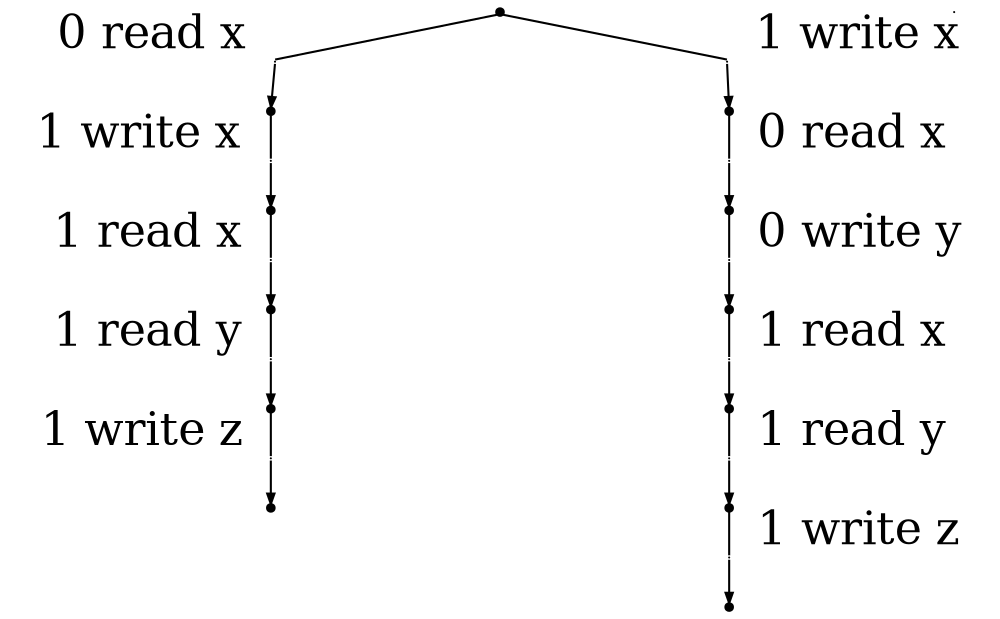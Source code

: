 digraph "" {
	graph [directed=True,
		dpi=300,
		forcelabels=True,
		nodesep=3,
		ordering=out,
		rankdir=TB,
		ranksep=0.3,
		"strict"=False
	];
	node [color=black,
		fillcolor=black,
		fixedsize=true,
		fontsize=22,
		height=.05,
		label="\N",
		shape=point,
		style=filled,
		width=.05
	];
	edge [arrowsize=0.5,
		color=black,
		fontname="Ubuntu Code",
		fontsize=22,
		penwidth=1,
		weight=100
	];
	s	 [label=""];
	"_instr_s.0"	 [width=0,
		xlabel="  0 read x  "];
	s -> "_instr_s.0"	 [dir=none];
	"_instr_s.1"	 [width=0,
		xlabel="  1 write x  "];
	s -> "_instr_s.1"	 [dir=none];
	_instr_s	 [width=0];
	"s.0"	 [label=""];
	"_instr_s.0.1"	 [width=0,
		xlabel="  1 write x  "];
	"s.0" -> "_instr_s.0.1"	 [dir=none];
	"_instr_s.0" -> "s.0";
	"s.0.1"	 [label=""];
	"_instr_s.0.1.1"	 [width=0,
		xlabel="  1 read x  "];
	"s.0.1" -> "_instr_s.0.1.1"	 [dir=none];
	"_instr_s.0.1" -> "s.0.1";
	"s.0.1.1"	 [label=""];
	"_instr_s.0.1.1.1"	 [width=0,
		xlabel="  1 read y  "];
	"s.0.1.1" -> "_instr_s.0.1.1.1"	 [dir=none];
	"_instr_s.0.1.1" -> "s.0.1.1";
	"s.0.1.1.1"	 [label=""];
	"_instr_s.0.1.1.1.1"	 [width=0,
		xlabel="  1 write z  "];
	"s.0.1.1.1" -> "_instr_s.0.1.1.1.1"	 [dir=none];
	"_instr_s.0.1.1.1" -> "s.0.1.1.1";
	"s.0.1.1.1.1"	 [label=""];
	"_instr_s.0.1.1.1.1" -> "s.0.1.1.1.1";
	"s.1"	 [label=""];
	"_instr_s.1.0"	 [width=0,
		xlabel="  0 read x  "];
	"s.1" -> "_instr_s.1.0"	 [dir=none];
	"_instr_s.1" -> "s.1";
	"s.1.0"	 [label=""];
	"_instr_s.1.0.0"	 [width=0,
		xlabel="  0 write y  "];
	"s.1.0" -> "_instr_s.1.0.0"	 [dir=none];
	"_instr_s.1.0" -> "s.1.0";
	"s.1.0.0"	 [label=""];
	"_instr_s.1.0.0.1"	 [width=0,
		xlabel="  1 read x  "];
	"s.1.0.0" -> "_instr_s.1.0.0.1"	 [dir=none];
	"_instr_s.1.0.0" -> "s.1.0.0";
	"s.1.0.0.1"	 [label=""];
	"_instr_s.1.0.0.1.1"	 [width=0,
		xlabel="  1 read y  "];
	"s.1.0.0.1" -> "_instr_s.1.0.0.1.1"	 [dir=none];
	"_instr_s.1.0.0.1" -> "s.1.0.0.1";
	"s.1.0.0.1.1"	 [label=""];
	"_instr_s.1.0.0.1.1.1"	 [width=0,
		xlabel="  1 write z  "];
	"s.1.0.0.1.1" -> "_instr_s.1.0.0.1.1.1"	 [dir=none];
	"_instr_s.1.0.0.1.1" -> "s.1.0.0.1.1";
	"s.1.0.0.1.1.1"	 [label=""];
	"_instr_s.1.0.0.1.1.1" -> "s.1.0.0.1.1.1";
}
